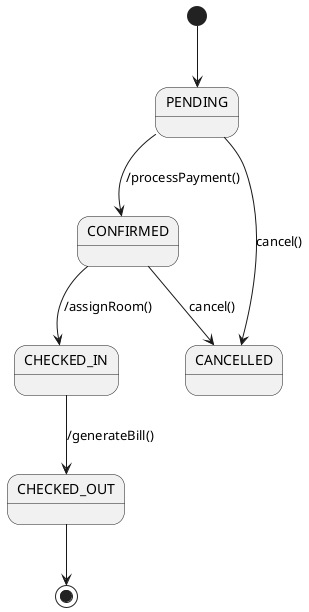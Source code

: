 @startuml
state "PENDING" as pending
state "CONFIRMED" as confirmed
state "CHECKED_IN" as checked_in
state "CHECKED_OUT" as checked_out
state "CANCELLED" as cancelled

[*] --> pending
pending --> confirmed : /processPayment()
pending --> cancelled : cancel()
confirmed --> checked_in : /assignRoom()
confirmed --> cancelled : cancel()
checked_in --> checked_out : /generateBill()
checked_out --> [*]